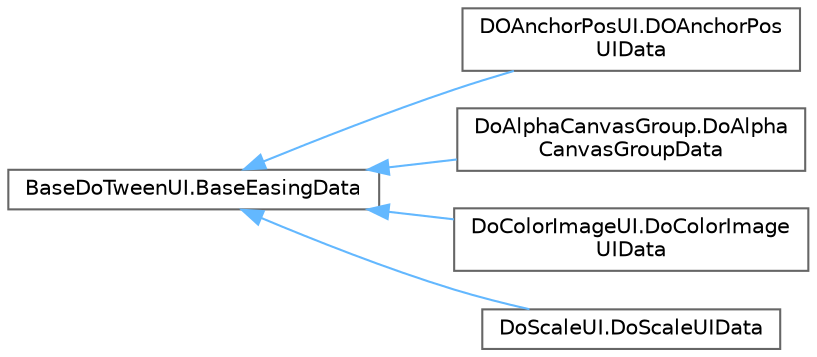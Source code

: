 digraph "クラス階層図"
{
 // LATEX_PDF_SIZE
  bgcolor="transparent";
  edge [fontname=Helvetica,fontsize=10,labelfontname=Helvetica,labelfontsize=10];
  node [fontname=Helvetica,fontsize=10,shape=box,height=0.2,width=0.4];
  rankdir="LR";
  Node0 [id="Node000000",label="BaseDoTweenUI.BaseEasingData",height=0.2,width=0.4,color="grey40", fillcolor="white", style="filled",URL="$class_base_do_tween_u_i_1_1_base_easing_data.html",tooltip=" "];
  Node0 -> Node1 [id="edge62_Node000000_Node000001",dir="back",color="steelblue1",style="solid",tooltip=" "];
  Node1 [id="Node000001",label="DOAnchorPosUI.DOAnchorPos\lUIData",height=0.2,width=0.4,color="grey40", fillcolor="white", style="filled",URL="$class_d_o_anchor_pos_u_i_1_1_d_o_anchor_pos_u_i_data.html",tooltip=" "];
  Node0 -> Node2 [id="edge63_Node000000_Node000002",dir="back",color="steelblue1",style="solid",tooltip=" "];
  Node2 [id="Node000002",label="DoAlphaCanvasGroup.DoAlpha\lCanvasGroupData",height=0.2,width=0.4,color="grey40", fillcolor="white", style="filled",URL="$class_do_alpha_canvas_group_1_1_do_alpha_canvas_group_data.html",tooltip=" "];
  Node0 -> Node3 [id="edge64_Node000000_Node000003",dir="back",color="steelblue1",style="solid",tooltip=" "];
  Node3 [id="Node000003",label="DoColorImageUI.DoColorImage\lUIData",height=0.2,width=0.4,color="grey40", fillcolor="white", style="filled",URL="$class_do_color_image_u_i_1_1_do_color_image_u_i_data.html",tooltip=" "];
  Node0 -> Node4 [id="edge65_Node000000_Node000004",dir="back",color="steelblue1",style="solid",tooltip=" "];
  Node4 [id="Node000004",label="DoScaleUI.DoScaleUIData",height=0.2,width=0.4,color="grey40", fillcolor="white", style="filled",URL="$class_do_scale_u_i_1_1_do_scale_u_i_data.html",tooltip=" "];
}
